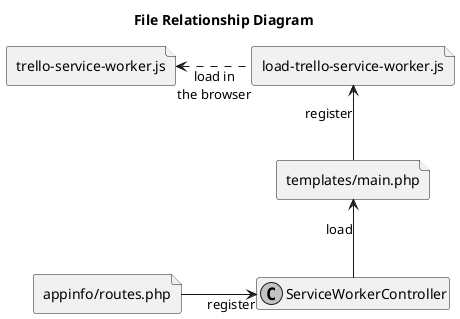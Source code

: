 @startuml

title File Relationship Diagram

skinparam {
    defaultTextAlignment center
    linetype ortho
    monochrome true
    nodeSep 75
    ranksep 75
    sameClassWidth true
    shadowing false
}

hide empty members

allowmixing

class ServiceWorkerController

file "appinfo/routes.php" as router
file "load-trello-service-worker.js" as loader
file "trello-service-worker.js" as service_worker
file "templates/main.php" as main

router -> ServiceWorkerController: register
'ServiceWorkerController -> service_worker: read
ServiceWorkerController -u-> main: load
'ServiceWorkerController --> ScriptResponse: return
main -u-> loader: register

loader .l.> service_worker: load in\nthe browser

@enduml

